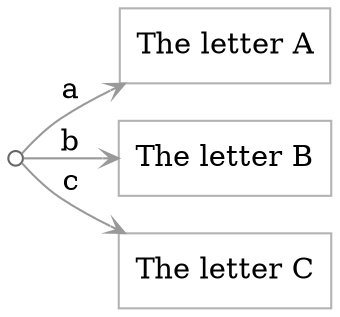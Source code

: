 digraph g {
  rankdir=LR;
  node [shape=box; color=gray70];
  edge [arrowhead=vee; arrowsize=0.75; color=gray60];

  "" [label=""; shape=circle; width=0.10; color=gray40];
  "" -> "/a" [label="a"];
  "/a" [label="The letter A"];
  "" -> "/b" [label="b"];
  "/b" [label="The letter B"];
  "" -> "/c" [label="c"];
  "/c" [label="The letter C"];
}
